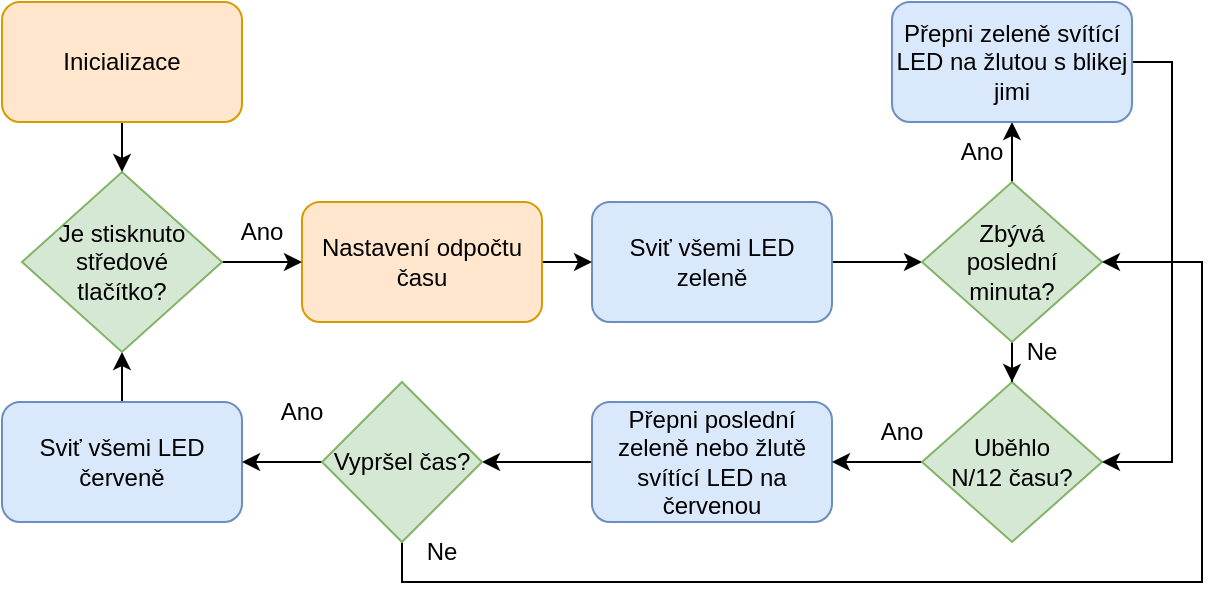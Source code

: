 <mxfile version="21.2.7" type="device">
  <diagram name="Stránka-1" id="eHexwdLHjNQ-IcHHVdi0">
    <mxGraphModel dx="2261" dy="792" grid="1" gridSize="10" guides="1" tooltips="1" connect="1" arrows="1" fold="1" page="1" pageScale="1" pageWidth="827" pageHeight="1169" math="0" shadow="0">
      <root>
        <mxCell id="0" />
        <mxCell id="1" parent="0" />
        <mxCell id="2NYI9WpJi9gs5jyqkTVr-46" style="edgeStyle=orthogonalEdgeStyle;rounded=0;orthogonalLoop=1;jettySize=auto;html=1;" edge="1" parent="1" source="2NYI9WpJi9gs5jyqkTVr-1" target="2NYI9WpJi9gs5jyqkTVr-4">
          <mxGeometry relative="1" as="geometry" />
        </mxCell>
        <mxCell id="2NYI9WpJi9gs5jyqkTVr-1" value="Sviť všemi LED zeleně" style="rounded=1;whiteSpace=wrap;html=1;fillColor=#dae8fc;strokeColor=#6c8ebf;" vertex="1" parent="1">
          <mxGeometry x="215" y="200" width="120" height="60" as="geometry" />
        </mxCell>
        <mxCell id="2NYI9WpJi9gs5jyqkTVr-52" style="edgeStyle=orthogonalEdgeStyle;rounded=0;orthogonalLoop=1;jettySize=auto;html=1;entryX=1;entryY=0.5;entryDx=0;entryDy=0;" edge="1" parent="1" source="2NYI9WpJi9gs5jyqkTVr-2" target="2NYI9WpJi9gs5jyqkTVr-24">
          <mxGeometry relative="1" as="geometry" />
        </mxCell>
        <mxCell id="2NYI9WpJi9gs5jyqkTVr-2" value="Přepni poslední zeleně nebo žlutě svítící LED na červenou" style="rounded=1;whiteSpace=wrap;html=1;fillColor=#dae8fc;strokeColor=#6c8ebf;" vertex="1" parent="1">
          <mxGeometry x="215" y="300" width="120" height="60" as="geometry" />
        </mxCell>
        <mxCell id="2NYI9WpJi9gs5jyqkTVr-51" style="edgeStyle=orthogonalEdgeStyle;rounded=0;orthogonalLoop=1;jettySize=auto;html=1;entryX=1;entryY=0.5;entryDx=0;entryDy=0;" edge="1" parent="1" source="2NYI9WpJi9gs5jyqkTVr-3" target="2NYI9WpJi9gs5jyqkTVr-2">
          <mxGeometry relative="1" as="geometry" />
        </mxCell>
        <mxCell id="2NYI9WpJi9gs5jyqkTVr-3" value="&lt;div&gt;Uběhlo &lt;br&gt;&lt;/div&gt;&lt;div&gt;N/12 času?&lt;/div&gt;" style="rhombus;whiteSpace=wrap;html=1;fillColor=#d5e8d4;strokeColor=#82b366;" vertex="1" parent="1">
          <mxGeometry x="380" y="290" width="90" height="80" as="geometry" />
        </mxCell>
        <mxCell id="2NYI9WpJi9gs5jyqkTVr-47" style="edgeStyle=orthogonalEdgeStyle;rounded=0;orthogonalLoop=1;jettySize=auto;html=1;entryX=0.5;entryY=1;entryDx=0;entryDy=0;" edge="1" parent="1" source="2NYI9WpJi9gs5jyqkTVr-4" target="2NYI9WpJi9gs5jyqkTVr-38">
          <mxGeometry relative="1" as="geometry" />
        </mxCell>
        <mxCell id="2NYI9WpJi9gs5jyqkTVr-50" style="edgeStyle=orthogonalEdgeStyle;rounded=0;orthogonalLoop=1;jettySize=auto;html=1;entryX=0.5;entryY=0;entryDx=0;entryDy=0;" edge="1" parent="1" source="2NYI9WpJi9gs5jyqkTVr-4" target="2NYI9WpJi9gs5jyqkTVr-3">
          <mxGeometry relative="1" as="geometry" />
        </mxCell>
        <mxCell id="2NYI9WpJi9gs5jyqkTVr-4" value="&lt;div&gt;Zbývá &lt;br&gt;&lt;/div&gt;&lt;div&gt;poslední minuta?&lt;/div&gt;" style="rhombus;whiteSpace=wrap;html=1;fillColor=#d5e8d4;strokeColor=#82b366;" vertex="1" parent="1">
          <mxGeometry x="380" y="190" width="90" height="80" as="geometry" />
        </mxCell>
        <mxCell id="2NYI9WpJi9gs5jyqkTVr-17" style="edgeStyle=orthogonalEdgeStyle;rounded=0;orthogonalLoop=1;jettySize=auto;html=1;" edge="1" parent="1" source="2NYI9WpJi9gs5jyqkTVr-5" target="2NYI9WpJi9gs5jyqkTVr-1">
          <mxGeometry relative="1" as="geometry" />
        </mxCell>
        <mxCell id="2NYI9WpJi9gs5jyqkTVr-5" value="Nastavení odpočtu času" style="rounded=1;whiteSpace=wrap;html=1;fillColor=#ffe6cc;strokeColor=#d79b00;" vertex="1" parent="1">
          <mxGeometry x="70" y="200" width="120" height="60" as="geometry" />
        </mxCell>
        <mxCell id="2NYI9WpJi9gs5jyqkTVr-6" value="Ano" style="text;html=1;strokeColor=none;fillColor=none;align=center;verticalAlign=middle;whiteSpace=wrap;rounded=0;" vertex="1" parent="1">
          <mxGeometry x="40" y="290" width="60" height="30" as="geometry" />
        </mxCell>
        <mxCell id="2NYI9WpJi9gs5jyqkTVr-7" value="&lt;div&gt;Ne&lt;/div&gt;" style="text;html=1;strokeColor=none;fillColor=none;align=center;verticalAlign=middle;whiteSpace=wrap;rounded=0;" vertex="1" parent="1">
          <mxGeometry x="110" y="360" width="60" height="30" as="geometry" />
        </mxCell>
        <mxCell id="2NYI9WpJi9gs5jyqkTVr-9" value="Ano" style="text;html=1;strokeColor=none;fillColor=none;align=center;verticalAlign=middle;whiteSpace=wrap;rounded=0;" vertex="1" parent="1">
          <mxGeometry x="340" y="300" width="60" height="30" as="geometry" />
        </mxCell>
        <mxCell id="2NYI9WpJi9gs5jyqkTVr-55" style="edgeStyle=orthogonalEdgeStyle;rounded=0;orthogonalLoop=1;jettySize=auto;html=1;entryX=0.5;entryY=1;entryDx=0;entryDy=0;" edge="1" parent="1" source="2NYI9WpJi9gs5jyqkTVr-10" target="2NYI9WpJi9gs5jyqkTVr-39">
          <mxGeometry relative="1" as="geometry" />
        </mxCell>
        <mxCell id="2NYI9WpJi9gs5jyqkTVr-10" value="Sviť všemi LED červeně" style="rounded=1;whiteSpace=wrap;html=1;fillColor=#dae8fc;strokeColor=#6c8ebf;" vertex="1" parent="1">
          <mxGeometry x="-80" y="300" width="120" height="60" as="geometry" />
        </mxCell>
        <mxCell id="2NYI9WpJi9gs5jyqkTVr-22" value="Ano" style="text;html=1;strokeColor=none;fillColor=none;align=center;verticalAlign=middle;whiteSpace=wrap;rounded=0;" vertex="1" parent="1">
          <mxGeometry x="380" y="160" width="60" height="30" as="geometry" />
        </mxCell>
        <mxCell id="2NYI9WpJi9gs5jyqkTVr-54" style="edgeStyle=orthogonalEdgeStyle;rounded=0;orthogonalLoop=1;jettySize=auto;html=1;" edge="1" parent="1" source="2NYI9WpJi9gs5jyqkTVr-24" target="2NYI9WpJi9gs5jyqkTVr-10">
          <mxGeometry relative="1" as="geometry" />
        </mxCell>
        <mxCell id="2NYI9WpJi9gs5jyqkTVr-57" style="edgeStyle=orthogonalEdgeStyle;rounded=0;orthogonalLoop=1;jettySize=auto;html=1;entryX=1;entryY=0.5;entryDx=0;entryDy=0;" edge="1" parent="1" source="2NYI9WpJi9gs5jyqkTVr-24" target="2NYI9WpJi9gs5jyqkTVr-4">
          <mxGeometry relative="1" as="geometry">
            <Array as="points">
              <mxPoint x="120" y="390" />
              <mxPoint x="520" y="390" />
              <mxPoint x="520" y="230" />
            </Array>
          </mxGeometry>
        </mxCell>
        <mxCell id="2NYI9WpJi9gs5jyqkTVr-24" value="Vypršel čas?" style="rhombus;whiteSpace=wrap;html=1;fillColor=#d5e8d4;strokeColor=#82b366;" vertex="1" parent="1">
          <mxGeometry x="80" y="290" width="80" height="80" as="geometry" />
        </mxCell>
        <mxCell id="2NYI9WpJi9gs5jyqkTVr-34" value="&lt;div&gt;Ne&lt;/div&gt;" style="text;html=1;strokeColor=none;fillColor=none;align=center;verticalAlign=middle;whiteSpace=wrap;rounded=0;" vertex="1" parent="1">
          <mxGeometry x="410" y="260" width="60" height="30" as="geometry" />
        </mxCell>
        <mxCell id="2NYI9WpJi9gs5jyqkTVr-56" style="edgeStyle=orthogonalEdgeStyle;rounded=0;orthogonalLoop=1;jettySize=auto;html=1;entryX=1;entryY=0.5;entryDx=0;entryDy=0;" edge="1" parent="1" source="2NYI9WpJi9gs5jyqkTVr-38" target="2NYI9WpJi9gs5jyqkTVr-3">
          <mxGeometry relative="1" as="geometry">
            <Array as="points">
              <mxPoint x="505" y="130" />
              <mxPoint x="505" y="330" />
            </Array>
          </mxGeometry>
        </mxCell>
        <mxCell id="2NYI9WpJi9gs5jyqkTVr-38" value="Přepni zeleně svítící LED na žlutou s blikej jimi" style="rounded=1;whiteSpace=wrap;html=1;fillColor=#dae8fc;strokeColor=#6c8ebf;" vertex="1" parent="1">
          <mxGeometry x="365" y="100" width="120" height="60" as="geometry" />
        </mxCell>
        <mxCell id="2NYI9WpJi9gs5jyqkTVr-43" style="edgeStyle=orthogonalEdgeStyle;rounded=0;orthogonalLoop=1;jettySize=auto;html=1;entryX=0;entryY=0.5;entryDx=0;entryDy=0;" edge="1" parent="1" source="2NYI9WpJi9gs5jyqkTVr-39" target="2NYI9WpJi9gs5jyqkTVr-5">
          <mxGeometry relative="1" as="geometry">
            <Array as="points" />
          </mxGeometry>
        </mxCell>
        <mxCell id="2NYI9WpJi9gs5jyqkTVr-39" value="&lt;div&gt;Je stisknuto středové&lt;/div&gt;&lt;div&gt;tlačítko?&lt;/div&gt;" style="rhombus;whiteSpace=wrap;html=1;fillColor=#d5e8d4;strokeColor=#82b366;" vertex="1" parent="1">
          <mxGeometry x="-70" y="185" width="100" height="90" as="geometry" />
        </mxCell>
        <mxCell id="2NYI9WpJi9gs5jyqkTVr-40" value="Ano" style="text;html=1;strokeColor=none;fillColor=none;align=center;verticalAlign=middle;whiteSpace=wrap;rounded=0;" vertex="1" parent="1">
          <mxGeometry x="20" y="200" width="60" height="30" as="geometry" />
        </mxCell>
        <mxCell id="2NYI9WpJi9gs5jyqkTVr-49" style="edgeStyle=orthogonalEdgeStyle;rounded=0;orthogonalLoop=1;jettySize=auto;html=1;entryX=0.5;entryY=0;entryDx=0;entryDy=0;" edge="1" parent="1" source="2NYI9WpJi9gs5jyqkTVr-48" target="2NYI9WpJi9gs5jyqkTVr-39">
          <mxGeometry relative="1" as="geometry" />
        </mxCell>
        <mxCell id="2NYI9WpJi9gs5jyqkTVr-48" value="Inicializace" style="rounded=1;whiteSpace=wrap;html=1;fillColor=#ffe6cc;strokeColor=#d79b00;" vertex="1" parent="1">
          <mxGeometry x="-80" y="100" width="120" height="60" as="geometry" />
        </mxCell>
      </root>
    </mxGraphModel>
  </diagram>
</mxfile>
